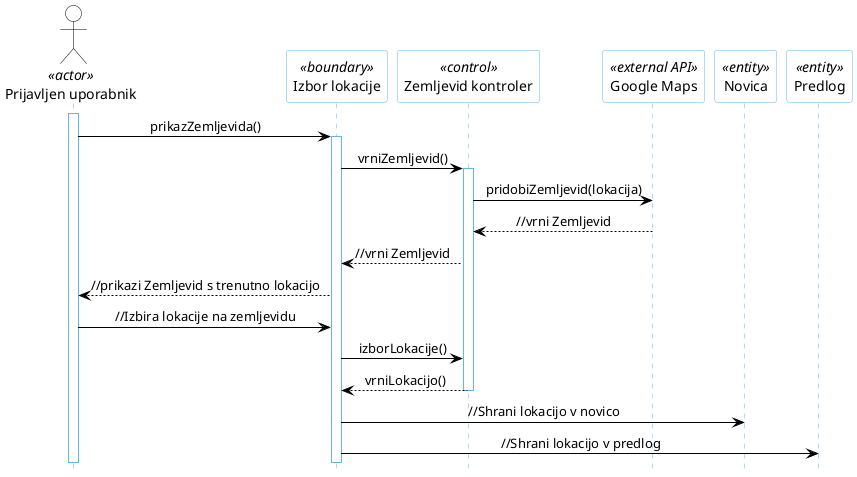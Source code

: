 @startuml
hide footbox

skinparam backgroundcolor transparent
skinparam defaultTextAlignment center
skinparam actorBorderColor black
skinparam actorBackgroundColor white
skinparam arrowColor black  
skinparam sequenceLifeLineBorderColor #5FB8EC
skinparam sequenceParticipantBorderColor #5FB8EC
skinparam sequenceParticipantBackgroundColor white

actor "Prijavljen uporabnik" as U1 <<actor>>

participant "Izbor lokacije" as R5 <<boundary>>
participant "Zemljevid kontroler" as R2 <<control>>
participant "Google Maps" as R4 <<external API>>
participant "Novica" as R7 <<entity>>
participant "Predlog" as R8 <<entity>>


activate U1
U1 -> R5: prikazZemljevida()
activate R5
R5 -> R2: vrniZemljevid()
activate R2
R2 -> R4: pridobiZemljevid(lokacija)
R4 --> R2: //vrni Zemljevid
R2 --> R5: //vrni Zemljevid
R5 --> U1: //prikazi Zemljevid s trenutno lokacijo
U1 -> R5: //Izbira lokacije na zemljevidu
R5 -> R2: izborLokacije()
R2 --> R5: vrniLokacijo()
deactivate R2
R5 -> R7: //Shrani lokacijo v novico
R5 -> R8: //Shrani lokacijo v predlog
@enduml
